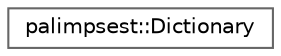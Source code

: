 digraph "Graphical Class Hierarchy"
{
 // LATEX_PDF_SIZE
  bgcolor="transparent";
  edge [fontname=Helvetica,fontsize=10,labelfontname=Helvetica,labelfontsize=10];
  node [fontname=Helvetica,fontsize=10,shape=box,height=0.2,width=0.4];
  rankdir="LR";
  Node0 [label="palimpsest::Dictionary",height=0.2,width=0.4,color="grey40", fillcolor="white", style="filled",URL="$classpalimpsest_1_1Dictionary.html",tooltip="Dictionary of values and sub-dictionaries."];
}
